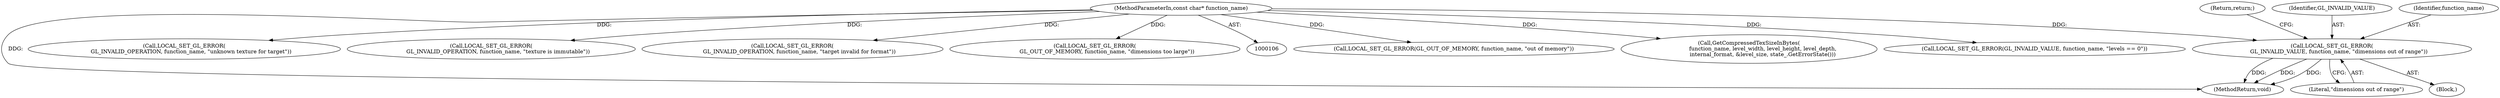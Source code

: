 digraph "0_Chrome_385508dc888ef15d272cdd2705b17996abc519d6_0@pointer" {
"1000176" [label="(Call,LOCAL_SET_GL_ERROR(\n        GL_INVALID_VALUE, function_name, \"dimensions out of range\"))"];
"1000114" [label="(MethodParameterIn,const char* function_name)"];
"1000336" [label="(Call,LOCAL_SET_GL_ERROR(GL_OUT_OF_MEMORY, function_name, \"out of memory\"))"];
"1000180" [label="(Return,return;)"];
"1000265" [label="(Call,GetCompressedTexSizeInBytes(\n                function_name, level_width, level_height, level_depth,\n                internal_format, &level_size, state_.GetErrorState()))"];
"1000175" [label="(Block,)"];
"1000177" [label="(Identifier,GL_INVALID_VALUE)"];
"1000176" [label="(Call,LOCAL_SET_GL_ERROR(\n        GL_INVALID_VALUE, function_name, \"dimensions out of range\"))"];
"1000178" [label="(Identifier,function_name)"];
"1000121" [label="(Call,LOCAL_SET_GL_ERROR(GL_INVALID_VALUE, function_name, \"levels == 0\"))"];
"1000520" [label="(MethodReturn,void)"];
"1000192" [label="(Call,LOCAL_SET_GL_ERROR(\n        GL_INVALID_OPERATION, function_name, \"unknown texture for target\"))"];
"1000212" [label="(Call,LOCAL_SET_GL_ERROR(\n        GL_INVALID_OPERATION, function_name, \"texture is immutable\"))"];
"1000138" [label="(Call,LOCAL_SET_GL_ERROR(\n        GL_INVALID_OPERATION, function_name, \"target invalid for format\"))"];
"1000114" [label="(MethodParameterIn,const char* function_name)"];
"1000179" [label="(Literal,\"dimensions out of range\")"];
"1000299" [label="(Call,LOCAL_SET_GL_ERROR(\n              GL_OUT_OF_MEMORY, function_name, \"dimensions too large\"))"];
"1000176" -> "1000175"  [label="AST: "];
"1000176" -> "1000179"  [label="CFG: "];
"1000177" -> "1000176"  [label="AST: "];
"1000178" -> "1000176"  [label="AST: "];
"1000179" -> "1000176"  [label="AST: "];
"1000180" -> "1000176"  [label="CFG: "];
"1000176" -> "1000520"  [label="DDG: "];
"1000176" -> "1000520"  [label="DDG: "];
"1000176" -> "1000520"  [label="DDG: "];
"1000114" -> "1000176"  [label="DDG: "];
"1000114" -> "1000106"  [label="AST: "];
"1000114" -> "1000520"  [label="DDG: "];
"1000114" -> "1000121"  [label="DDG: "];
"1000114" -> "1000138"  [label="DDG: "];
"1000114" -> "1000192"  [label="DDG: "];
"1000114" -> "1000212"  [label="DDG: "];
"1000114" -> "1000265"  [label="DDG: "];
"1000114" -> "1000299"  [label="DDG: "];
"1000114" -> "1000336"  [label="DDG: "];
}
